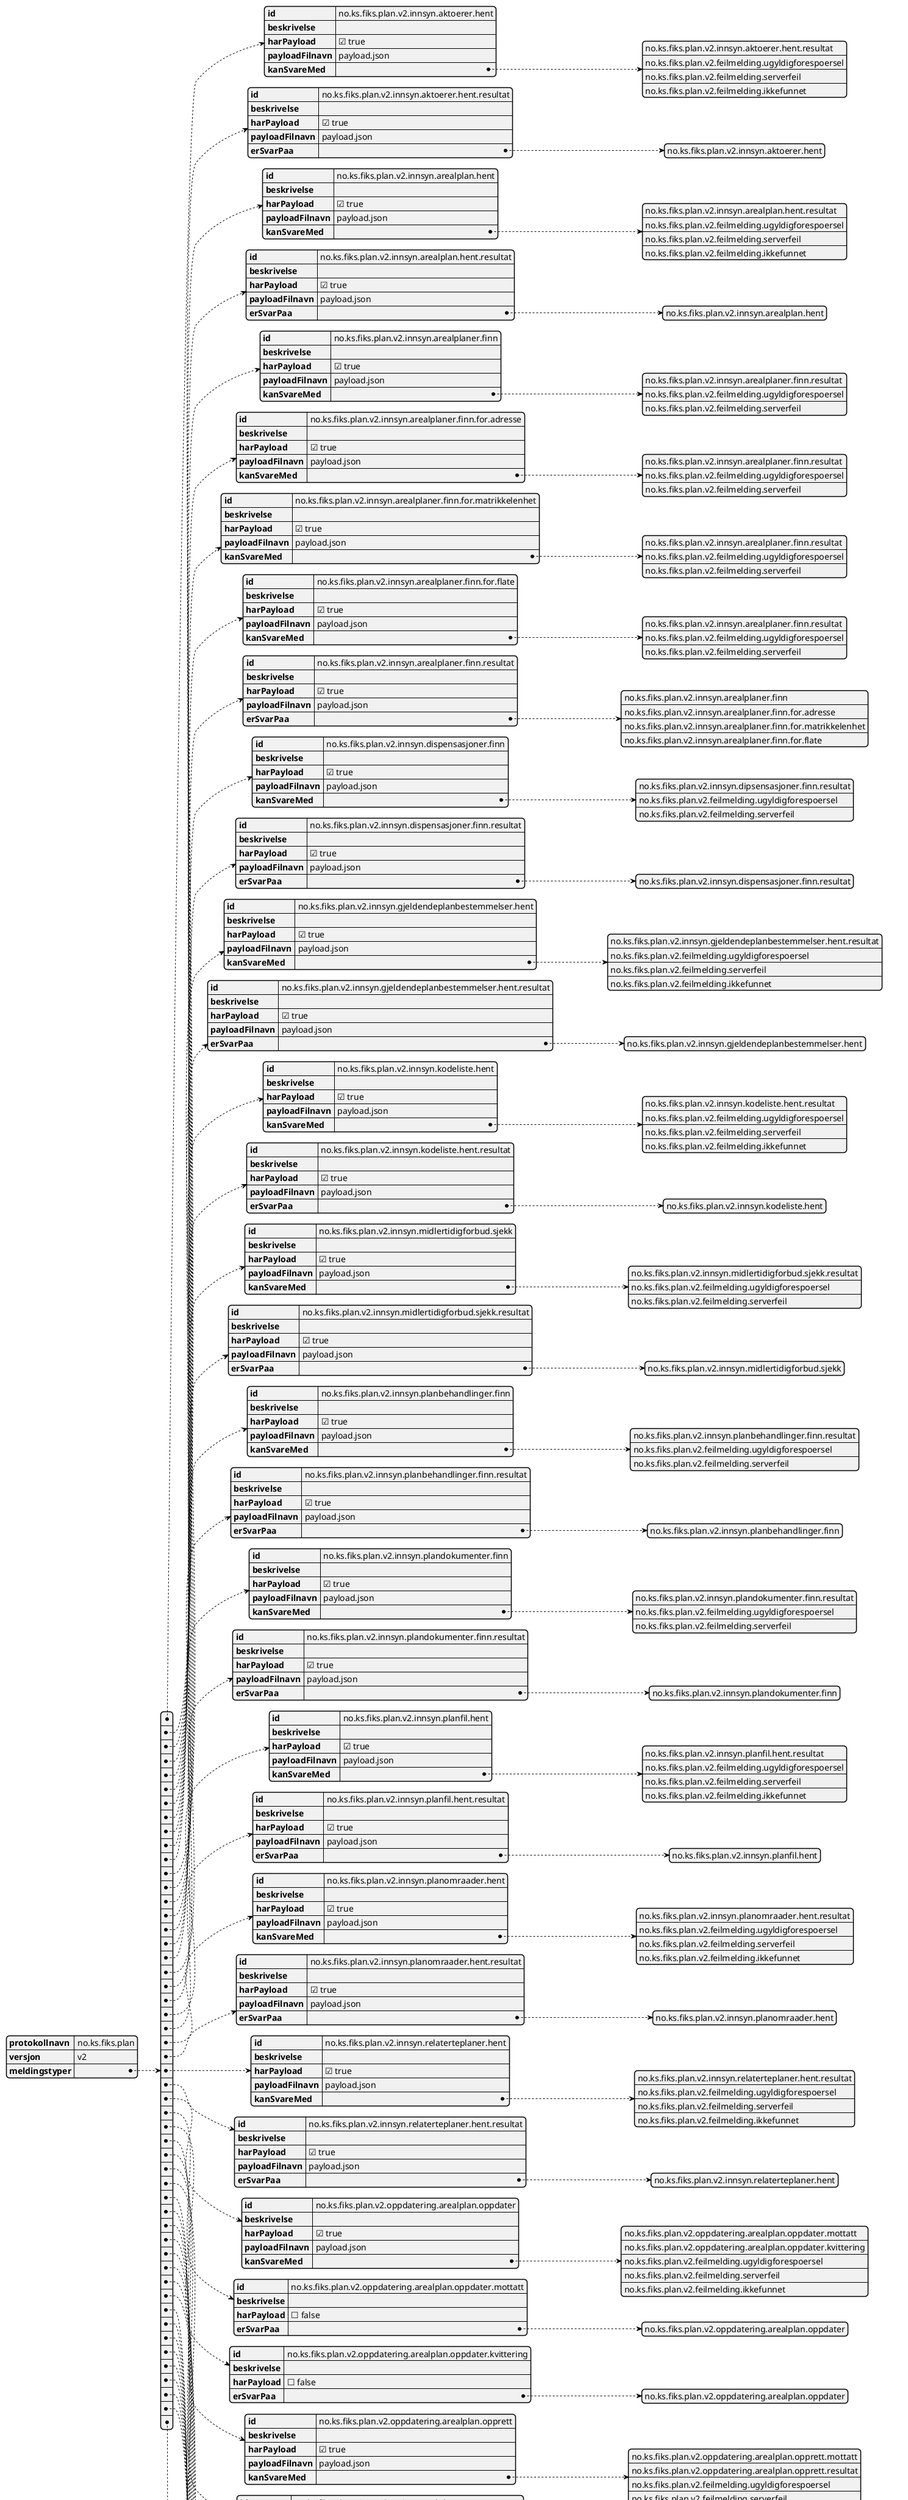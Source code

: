 @startjson
{
  "protokollnavn": "no.ks.fiks.plan",
  "versjon": "v2",
  "meldingstyper": [
    {
      "id": "no.ks.fiks.plan.v2.innsyn.aktoerer.hent",
      "beskrivelse": "",
      "harPayload": true,
      "payloadFilnavn": "payload.json",
      "kanSvareMed": ["no.ks.fiks.plan.v2.innsyn.aktoerer.hent.resultat", "no.ks.fiks.plan.v2.feilmelding.ugyldigforespoersel", "no.ks.fiks.plan.v2.feilmelding.serverfeil", "no.ks.fiks.plan.v2.feilmelding.ikkefunnet"]
    },
    {
      "id": "no.ks.fiks.plan.v2.innsyn.aktoerer.hent.resultat",
      "beskrivelse": "",
      "harPayload": true,
      "payloadFilnavn": "payload.json",
      "erSvarPaa": ["no.ks.fiks.plan.v2.innsyn.aktoerer.hent"]
    },
    {
      "id": "no.ks.fiks.plan.v2.innsyn.arealplan.hent",
      "beskrivelse": "",
      "harPayload": true,
      "payloadFilnavn": "payload.json",
      "kanSvareMed": ["no.ks.fiks.plan.v2.innsyn.arealplan.hent.resultat", "no.ks.fiks.plan.v2.feilmelding.ugyldigforespoersel", "no.ks.fiks.plan.v2.feilmelding.serverfeil", "no.ks.fiks.plan.v2.feilmelding.ikkefunnet"]
    },
    {
      "id": "no.ks.fiks.plan.v2.innsyn.arealplan.hent.resultat",
      "beskrivelse": "",
      "harPayload": true,
      "payloadFilnavn": "payload.json",
      "erSvarPaa": ["no.ks.fiks.plan.v2.innsyn.arealplan.hent"]
    },
    {
      "id": "no.ks.fiks.plan.v2.innsyn.arealplaner.finn",
      "beskrivelse": "",
      "harPayload": true,
      "payloadFilnavn": "payload.json",
      "kanSvareMed": ["no.ks.fiks.plan.v2.innsyn.arealplaner.finn.resultat", "no.ks.fiks.plan.v2.feilmelding.ugyldigforespoersel", "no.ks.fiks.plan.v2.feilmelding.serverfeil"]
    },
    {
      "id": "no.ks.fiks.plan.v2.innsyn.arealplaner.finn.for.adresse",
      "beskrivelse": "",
      "harPayload": true,
      "payloadFilnavn": "payload.json",
      "kanSvareMed": ["no.ks.fiks.plan.v2.innsyn.arealplaner.finn.resultat", "no.ks.fiks.plan.v2.feilmelding.ugyldigforespoersel", "no.ks.fiks.plan.v2.feilmelding.serverfeil"]
    },
    {
      "id": "no.ks.fiks.plan.v2.innsyn.arealplaner.finn.for.matrikkelenhet",
      "beskrivelse": "",
      "harPayload": true,
      "payloadFilnavn": "payload.json",
      "kanSvareMed": ["no.ks.fiks.plan.v2.innsyn.arealplaner.finn.resultat", "no.ks.fiks.plan.v2.feilmelding.ugyldigforespoersel", "no.ks.fiks.plan.v2.feilmelding.serverfeil"]
    },
    {
      "id": "no.ks.fiks.plan.v2.innsyn.arealplaner.finn.for.flate",
      "beskrivelse": "",
      "harPayload": true,
      "payloadFilnavn": "payload.json",
      "kanSvareMed": ["no.ks.fiks.plan.v2.innsyn.arealplaner.finn.resultat", "no.ks.fiks.plan.v2.feilmelding.ugyldigforespoersel", "no.ks.fiks.plan.v2.feilmelding.serverfeil"]
    },
    {
      "id": "no.ks.fiks.plan.v2.innsyn.arealplaner.finn.resultat",
      "beskrivelse": "",
      "harPayload": true,
      "payloadFilnavn": "payload.json",
      "erSvarPaa": ["no.ks.fiks.plan.v2.innsyn.arealplaner.finn", "no.ks.fiks.plan.v2.innsyn.arealplaner.finn.for.adresse", "no.ks.fiks.plan.v2.innsyn.arealplaner.finn.for.matrikkelenhet", "no.ks.fiks.plan.v2.innsyn.arealplaner.finn.for.flate"]
    },   
    {
      "id": "no.ks.fiks.plan.v2.innsyn.dispensasjoner.finn",
      "beskrivelse": "",
      "harPayload": true,
      "payloadFilnavn": "payload.json",
      "kanSvareMed": ["no.ks.fiks.plan.v2.innsyn.dipsensasjoner.finn.resultat", "no.ks.fiks.plan.v2.feilmelding.ugyldigforespoersel", "no.ks.fiks.plan.v2.feilmelding.serverfeil"]
    },
    {
      "id": "no.ks.fiks.plan.v2.innsyn.dispensasjoner.finn.resultat",
      "beskrivelse": "",
      "harPayload": true,
      "payloadFilnavn": "payload.json",
      "erSvarPaa": ["no.ks.fiks.plan.v2.innsyn.dispensasjoner.finn.resultat"]
    },
    {
      "id": "no.ks.fiks.plan.v2.innsyn.gjeldendeplanbestemmelser.hent",
      "beskrivelse": "",
      "harPayload": true,
      "payloadFilnavn": "payload.json",
      "kanSvareMed": ["no.ks.fiks.plan.v2.innsyn.gjeldendeplanbestemmelser.hent.resultat", "no.ks.fiks.plan.v2.feilmelding.ugyldigforespoersel", "no.ks.fiks.plan.v2.feilmelding.serverfeil", "no.ks.fiks.plan.v2.feilmelding.ikkefunnet"]
    },
    {
      "id": "no.ks.fiks.plan.v2.innsyn.gjeldendeplanbestemmelser.hent.resultat",
      "beskrivelse": "",
      "harPayload": true,
      "payloadFilnavn": "payload.json",
      "erSvarPaa": ["no.ks.fiks.plan.v2.innsyn.gjeldendeplanbestemmelser.hent"]
    },
    {
      "id": "no.ks.fiks.plan.v2.innsyn.kodeliste.hent",
      "beskrivelse": "",
      "harPayload": true,
      "payloadFilnavn": "payload.json",
      "kanSvareMed": ["no.ks.fiks.plan.v2.innsyn.kodeliste.hent.resultat", "no.ks.fiks.plan.v2.feilmelding.ugyldigforespoersel", "no.ks.fiks.plan.v2.feilmelding.serverfeil", "no.ks.fiks.plan.v2.feilmelding.ikkefunnet"]
    },
    {
      "id": "no.ks.fiks.plan.v2.innsyn.kodeliste.hent.resultat",
      "beskrivelse": "",
      "harPayload": true,
      "payloadFilnavn": "payload.json",
      "erSvarPaa": ["no.ks.fiks.plan.v2.innsyn.kodeliste.hent"]
    },
    {
      "id": "no.ks.fiks.plan.v2.innsyn.midlertidigforbud.sjekk",
      "beskrivelse": "",
      "harPayload": true,
      "payloadFilnavn": "payload.json",
      "kanSvareMed": ["no.ks.fiks.plan.v2.innsyn.midlertidigforbud.sjekk.resultat", "no.ks.fiks.plan.v2.feilmelding.ugyldigforespoersel", "no.ks.fiks.plan.v2.feilmelding.serverfeil"]
    },
    {
      "id": "no.ks.fiks.plan.v2.innsyn.midlertidigforbud.sjekk.resultat",
      "beskrivelse": "",
      "harPayload": true,
      "payloadFilnavn": "payload.json",
      "erSvarPaa": ["no.ks.fiks.plan.v2.innsyn.midlertidigforbud.sjekk"]
    },
    {
      "id": "no.ks.fiks.plan.v2.innsyn.planbehandlinger.finn",
      "beskrivelse": "",
      "harPayload": true,
      "payloadFilnavn": "payload.json",
      "kanSvareMed": ["no.ks.fiks.plan.v2.innsyn.planbehandlinger.finn.resultat", "no.ks.fiks.plan.v2.feilmelding.ugyldigforespoersel", "no.ks.fiks.plan.v2.feilmelding.serverfeil"]
    },
    {
      "id": "no.ks.fiks.plan.v2.innsyn.planbehandlinger.finn.resultat",
      "beskrivelse": "",
      "harPayload": true,
      "payloadFilnavn": "payload.json",
      "erSvarPaa": ["no.ks.fiks.plan.v2.innsyn.planbehandlinger.finn"]
    },
    {
      "id": "no.ks.fiks.plan.v2.innsyn.plandokumenter.finn",
      "beskrivelse": "",
      "harPayload": true,
      "payloadFilnavn": "payload.json",
      "kanSvareMed": ["no.ks.fiks.plan.v2.innsyn.plandokumenter.finn.resultat", "no.ks.fiks.plan.v2.feilmelding.ugyldigforespoersel", "no.ks.fiks.plan.v2.feilmelding.serverfeil"]
    },
    {
      "id": "no.ks.fiks.plan.v2.innsyn.plandokumenter.finn.resultat",
      "beskrivelse": "",
      "harPayload": true,
      "payloadFilnavn": "payload.json",
      "erSvarPaa": ["no.ks.fiks.plan.v2.innsyn.plandokumenter.finn"]
    },    
    {
      "id": "no.ks.fiks.plan.v2.innsyn.planfil.hent",
      "beskrivelse": "",
      "harPayload": true,
      "payloadFilnavn": "payload.json",
      "kanSvareMed": ["no.ks.fiks.plan.v2.innsyn.planfil.hent.resultat", "no.ks.fiks.plan.v2.feilmelding.ugyldigforespoersel", "no.ks.fiks.plan.v2.feilmelding.serverfeil", "no.ks.fiks.plan.v2.feilmelding.ikkefunnet"]
    },
    {
      "id": "no.ks.fiks.plan.v2.innsyn.planfil.hent.resultat",
      "beskrivelse": "",
      "harPayload": true,
      "payloadFilnavn": "payload.json",
      "erSvarPaa": ["no.ks.fiks.plan.v2.innsyn.planfil.hent"]
    },
    {
      "id": "no.ks.fiks.plan.v2.innsyn.planomraader.hent",
      "beskrivelse": "",
      "harPayload": true,
      "payloadFilnavn": "payload.json",
      "kanSvareMed": ["no.ks.fiks.plan.v2.innsyn.planomraader.hent.resultat", "no.ks.fiks.plan.v2.feilmelding.ugyldigforespoersel", "no.ks.fiks.plan.v2.feilmelding.serverfeil", "no.ks.fiks.plan.v2.feilmelding.ikkefunnet"]
    },
    {
      "id": "no.ks.fiks.plan.v2.innsyn.planomraader.hent.resultat",
      "beskrivelse": "",
      "harPayload": true,
      "payloadFilnavn": "payload.json",
      "erSvarPaa": ["no.ks.fiks.plan.v2.innsyn.planomraader.hent"]
    },
    {
      "id": "no.ks.fiks.plan.v2.innsyn.relaterteplaner.hent",
      "beskrivelse": "",
      "harPayload": true,
      "payloadFilnavn": "payload.json",
      "kanSvareMed": ["no.ks.fiks.plan.v2.innsyn.relaterteplaner.hent.resultat", "no.ks.fiks.plan.v2.feilmelding.ugyldigforespoersel", "no.ks.fiks.plan.v2.feilmelding.serverfeil", "no.ks.fiks.plan.v2.feilmelding.ikkefunnet"]
    },
    {
      "id": "no.ks.fiks.plan.v2.innsyn.relaterteplaner.hent.resultat",
      "beskrivelse": "",
      "harPayload": true,
      "payloadFilnavn": "payload.json",
      "erSvarPaa": ["no.ks.fiks.plan.v2.innsyn.relaterteplaner.hent"]
    },
    {
      "id": "no.ks.fiks.plan.v2.oppdatering.arealplan.oppdater",
      "beskrivelse": "",
      "harPayload": true,
      "payloadFilnavn": "payload.json",
      "kanSvareMed": ["no.ks.fiks.plan.v2.oppdatering.arealplan.oppdater.mottatt", "no.ks.fiks.plan.v2.oppdatering.arealplan.oppdater.kvittering", "no.ks.fiks.plan.v2.feilmelding.ugyldigforespoersel", "no.ks.fiks.plan.v2.feilmelding.serverfeil", "no.ks.fiks.plan.v2.feilmelding.ikkefunnet"]
    },
    {
      "id": "no.ks.fiks.plan.v2.oppdatering.arealplan.oppdater.mottatt",
      "beskrivelse": "",
      "harPayload": false,
      "erSvarPaa": ["no.ks.fiks.plan.v2.oppdatering.arealplan.oppdater"]
    },
    {
      "id": "no.ks.fiks.plan.v2.oppdatering.arealplan.oppdater.kvittering",
      "beskrivelse": "",
      "harPayload": false,
      "erSvarPaa": ["no.ks.fiks.plan.v2.oppdatering.arealplan.oppdater"]
    },
    {
      "id": "no.ks.fiks.plan.v2.oppdatering.arealplan.opprett",
      "beskrivelse": "",
      "harPayload": true,
      "payloadFilnavn": "payload.json",
      "kanSvareMed": ["no.ks.fiks.plan.v2.oppdatering.arealplan.opprett.mottatt", "no.ks.fiks.plan.v2.oppdatering.arealplan.opprett.resultat", "no.ks.fiks.plan.v2.feilmelding.ugyldigforespoersel", "no.ks.fiks.plan.v2.feilmelding.serverfeil"]
    },
    {
      "id": "no.ks.fiks.plan.v2.oppdatering.arealplan.opprett.mottatt",
      "beskrivelse": "",
      "harPayload": false,
      "erSvarPaa": ["no.ks.fiks.plan.v2.oppdatering.arealplan.opprett"]
    },
    {
      "id": "no.ks.fiks.plan.v2.oppdatering.arealplan.opprett.resultat",
      "beskrivelse": "",
      "harPayload": true,
      "payloadFilnavn": "payload.json",
      "erSvarPaa": ["no.ks.fiks.plan.v2.oppdatering.arealplan.opprett"]
    },
    {
      "id": "no.ks.fiks.plan.v2.oppdatering.dispensasjon.oppdater",
      "beskrivelse": "",
      "harPayload": true,
      "payloadFilnavn": "payload.json",
      "kanSvareMed": ["no.ks.fiks.plan.v2.oppdatering.dispensasjon.oppdater.mottatt", "no.ks.fiks.plan.v2.oppdatering.dispensasjon.oppdater.kvittering", "no.ks.fiks.plan.v2.feilmelding.ugyldigforespoersel", "no.ks.fiks.plan.v2.feilmelding.serverfeil"]
    },
    {
      "id": "no.ks.fiks.plan.v2.oppdatering.dispensasjon.oppdater.mottatt",
      "beskrivelse": "",
      "harPayload": false,
      "erSvarPaa": ["no.ks.fiks.plan.v2.oppdatering.dispensasjon.oppdater"]
    },
    {
      "id": "no.ks.fiks.plan.v2.oppdatering.dispensasjon.oppdater.kvittering",
      "beskrivelse": "",
      "harPayload": false,
      "erSvarPaa": ["no.ks.fiks.plan.v2.oppdatering.dispensasjon.oppdater"]
    },
    {
      "id": "no.ks.fiks.plan.v2.oppdatering.dipsensasjon.registrer",
      "beskrivelse": "",
      "harPayload": true,
      "payloadFilnavn": "payload.json",
      "kanSvareMed": ["no.ks.fiks.plan.v2.oppdatering.dispensasjon.registrer.mottatt", "no.ks.fiks.plan.v2.oppdatering.dispensasjon.registrer.resultat", "no.ks.fiks.plan.v2.feilmelding.ugyldigforespoersel", "no.ks.fiks.plan.v2.feilmelding.serverfeil"]
    },
    {
      "id": "no.ks.fiks.plan.v2.oppdatering.dispensasjon.registrer.mottatt",
      "beskrivelse": "",
      "harPayload": false,
      "erSvarPaa": ["no.ks.fiks.plan.v2.oppdatering.dispensasjon.registrer"]
    },
    {
      "id": "no.ks.fiks.plan.v2.oppdatering.dispensasjon.registrer.resultat",
      "beskrivelse": "",
      "harPayload": true,
      "payloadFilnavn": "payload.json",
      "erSvarPaa": ["no.ks.fiks.plan.v2.oppdatering.dispensasjon.registrer"]
    },
    {
      "id": "no.ks.fiks.plan.v2.oppdatering.midlertidigforbudmottiltak.registrer",
      "beskrivelse": "",
      "harPayload": true,
      "payloadFilnavn": "payload.json",
      "kanSvareMed": ["no.ks.fiks.plan.v2.oppdatering.midlertidigforbudmottiltak.registrer.mottatt", "no.ks.fiks.plan.v2.oppdatering.midlertidigforbudmottiltak.registrer.kvittering", "no.ks.fiks.plan.v2.feilmelding.ugyldigforespoersel", "no.ks.fiks.plan.v2.feilmelding.serverfeil"]
    },
    {
      "id": "no.ks.fiks.plan.v2.oppdatering.midlertidigforbudmottiltak.registrer.mottatt",
      "beskrivelse": "",
      "harPayload": false,
      "erSvarPaa": ["no.ks.fiks.plan.v2.oppdatering.midlertidigforbudmottiltak.registrer"]
    },
    {
      "id": "no.ks.fiks.plan.v2.oppdatering.midlertidigforbudmottiltak.registrer.kvittering",
      "beskrivelse": "",
      "harPayload": false,
      "erSvarPaa": ["no.ks.fiks.plan.v2.oppdatering.midlertidigforbudmottiltak.registrer"]
    },
    {
      "id": "no.ks.fiks.plan.v2.oppdatering.planavgrensning.registrer",
      "beskrivelse": "",
      "harPayload": true,
      "payloadFilnavn": "payload.json",
      "kanSvareMed": ["no.ks.fiks.plan.v2.oppdatering.planavgrensning.registrer.mottatt", "no.ks.fiks.plan.v2.oppdatering.planavgrensning.registrer.kvittering", "no.ks.fiks.plan.v2.feilmelding.ugyldigforespoersel", "no.ks.fiks.plan.v2.feilmelding.serverfeil"]
    },
    {
      "id": "no.ks.fiks.plan.v2.oppdatering.planavgrensning.registrer.mottatt",
      "beskrivelse": "",
      "harPayload": false,
      "erSvarPaa": ["no.ks.fiks.plan.v2.oppdatering.planavgrensning.registrer"]
    },
    {
      "id": "no.ks.fiks.plan.v2.oppdatering.planavgrensning.registrer.kvittering",
      "beskrivelse": "",
      "harPayload": false,
      "erSvarPaa": ["no.ks.fiks.plan.v2.oppdatering.planavgrensning.registrer"]
    },
    {
      "id": "no.ks.fiks.plan.v2.oppdatering.planbehandling.registrer",
      "beskrivelse": "",
      "harPayload": true,
      "payloadFilnavn": "payload.json",
      "kanSvareMed": ["no.ks.fiks.plan.v2.oppdatering.planbehandling.registrer.mottatt", "no.ks.fiks.plan.v2.oppdatering.planbehandling.registrer.kvittering", "no.ks.fiks.plan.v2.feilmelding.ugyldigforespoersel", "no.ks.fiks.plan.v2.feilmelding.serverfeil"]
    },
    {
      "id": "no.ks.fiks.plan.v2.oppdatering.planbehandling.registrer.mottatt",
      "beskrivelse": "",
      "harPayload": false,
      "erSvarPaa": ["no.ks.fiks.plan.v2.oppdatering.planbehandling.registrer"]
    },
    {
      "id": "no.ks.fiks.plan.v2.oppdatering.planbehandling.registrer.kvittering",
      "beskrivelse": "",
      "harPayload": false,
      "erSvarPaa": ["no.ks.fiks.plan.v2.oppdatering.planbehandling.registrer"]
    },
    {
      "id": "no.ks.fiks.plan.v2.feilmelding.ugyldigforespoersel",
      "beskrivelse": "",
      "harPayload": true,
      "payloadFilnavn": "feilmelding.json",
      "erSvarPaa": []
    },
    {
      "id": "no.ks.fiks.plan.v2.feilmelding.serverfeil",
      "beskrivelse": "",
      "harPayload": true,
      "payloadFilnavn": "feilmelding.json",
      "erSvarPaa": []
    },
    {
      "id": "no.ks.fiks.plan.v2.feilmelding.ikkefunnet",
      "beskrivelse": "",
      "harPayload": true,
      "payloadFilnavn": "feilmelding.json",
      "erSvarPaa": []
    }
  ]
}
@endjson